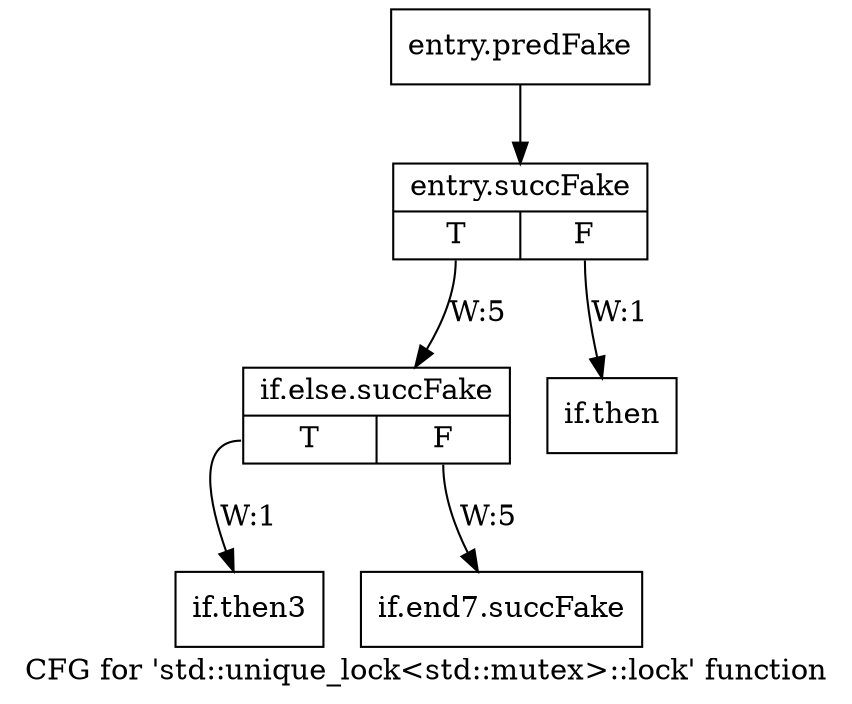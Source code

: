 digraph "CFG for 'std::unique_lock\<std::mutex\>::lock' function" {
	label="CFG for 'std::unique_lock\<std::mutex\>::lock' function";

	Node0x5543b90 [shape=record,filename="",linenumber="",label="{entry.predFake}"];
	Node0x5543b90 -> Node0x59066f0[ callList="" memoryops="" filename="/tools/Xilinx/Vitis_HLS/2023.1/tps/lnx64/gcc-8.3.0/lib/gcc/x86_64-pc-linux-gnu/8.3.0/../../../../include/c++/8.3.0/bits/std_mutex.h" execusionnum="4"];
	Node0x59066f0 [shape=record,filename="/tools/Xilinx/Vitis_HLS/2023.1/tps/lnx64/gcc-8.3.0/lib/gcc/x86_64-pc-linux-gnu/8.3.0/../../../../include/c++/8.3.0/bits/std_mutex.h",linenumber="261",label="{entry.succFake|{<s0>T|<s1>F}}"];
	Node0x59066f0:s0 -> Node0x59067a0[label="W:5" callList="" memoryops="" filename="/tools/Xilinx/Vitis_HLS/2023.1/tps/lnx64/gcc-8.3.0/lib/gcc/x86_64-pc-linux-gnu/8.3.0/../../../../include/c++/8.3.0/bits/std_mutex.h" execusionnum="4"];
	Node0x59066f0:s1 -> Node0x55443b0[label="W:1"];
	Node0x55443b0 [shape=record,filename="/tools/Xilinx/Vitis_HLS/2023.1/tps/lnx64/gcc-8.3.0/lib/gcc/x86_64-pc-linux-gnu/8.3.0/../../../../include/c++/8.3.0/bits/std_mutex.h",linenumber="262",label="{if.then}"];
	Node0x59067a0 [shape=record,filename="/tools/Xilinx/Vitis_HLS/2023.1/tps/lnx64/gcc-8.3.0/lib/gcc/x86_64-pc-linux-gnu/8.3.0/../../../../include/c++/8.3.0/bits/std_mutex.h",linenumber="263",label="{if.else.succFake|{<s0>T|<s1>F}}"];
	Node0x59067a0:s0 -> Node0x5544450[label="W:1"];
	Node0x59067a0:s1 -> Node0x5906850[label="W:5" callList="" memoryops="" filename="/tools/Xilinx/Vitis_HLS/2023.1/tps/lnx64/gcc-8.3.0/lib/gcc/x86_64-pc-linux-gnu/8.3.0/../../../../include/c++/8.3.0/bits/std_mutex.h" execusionnum="4"];
	Node0x5544450 [shape=record,filename="/tools/Xilinx/Vitis_HLS/2023.1/tps/lnx64/gcc-8.3.0/lib/gcc/x86_64-pc-linux-gnu/8.3.0/../../../../include/c++/8.3.0/bits/std_mutex.h",linenumber="264",label="{if.then3}"];
	Node0x5906850 [shape=record,filename="/tools/Xilinx/Vitis_HLS/2023.1/tps/lnx64/gcc-8.3.0/lib/gcc/x86_64-pc-linux-gnu/8.3.0/../../../../include/c++/8.3.0/bits/std_mutex.h",linenumber="270",label="{if.end7.succFake}"];
}

